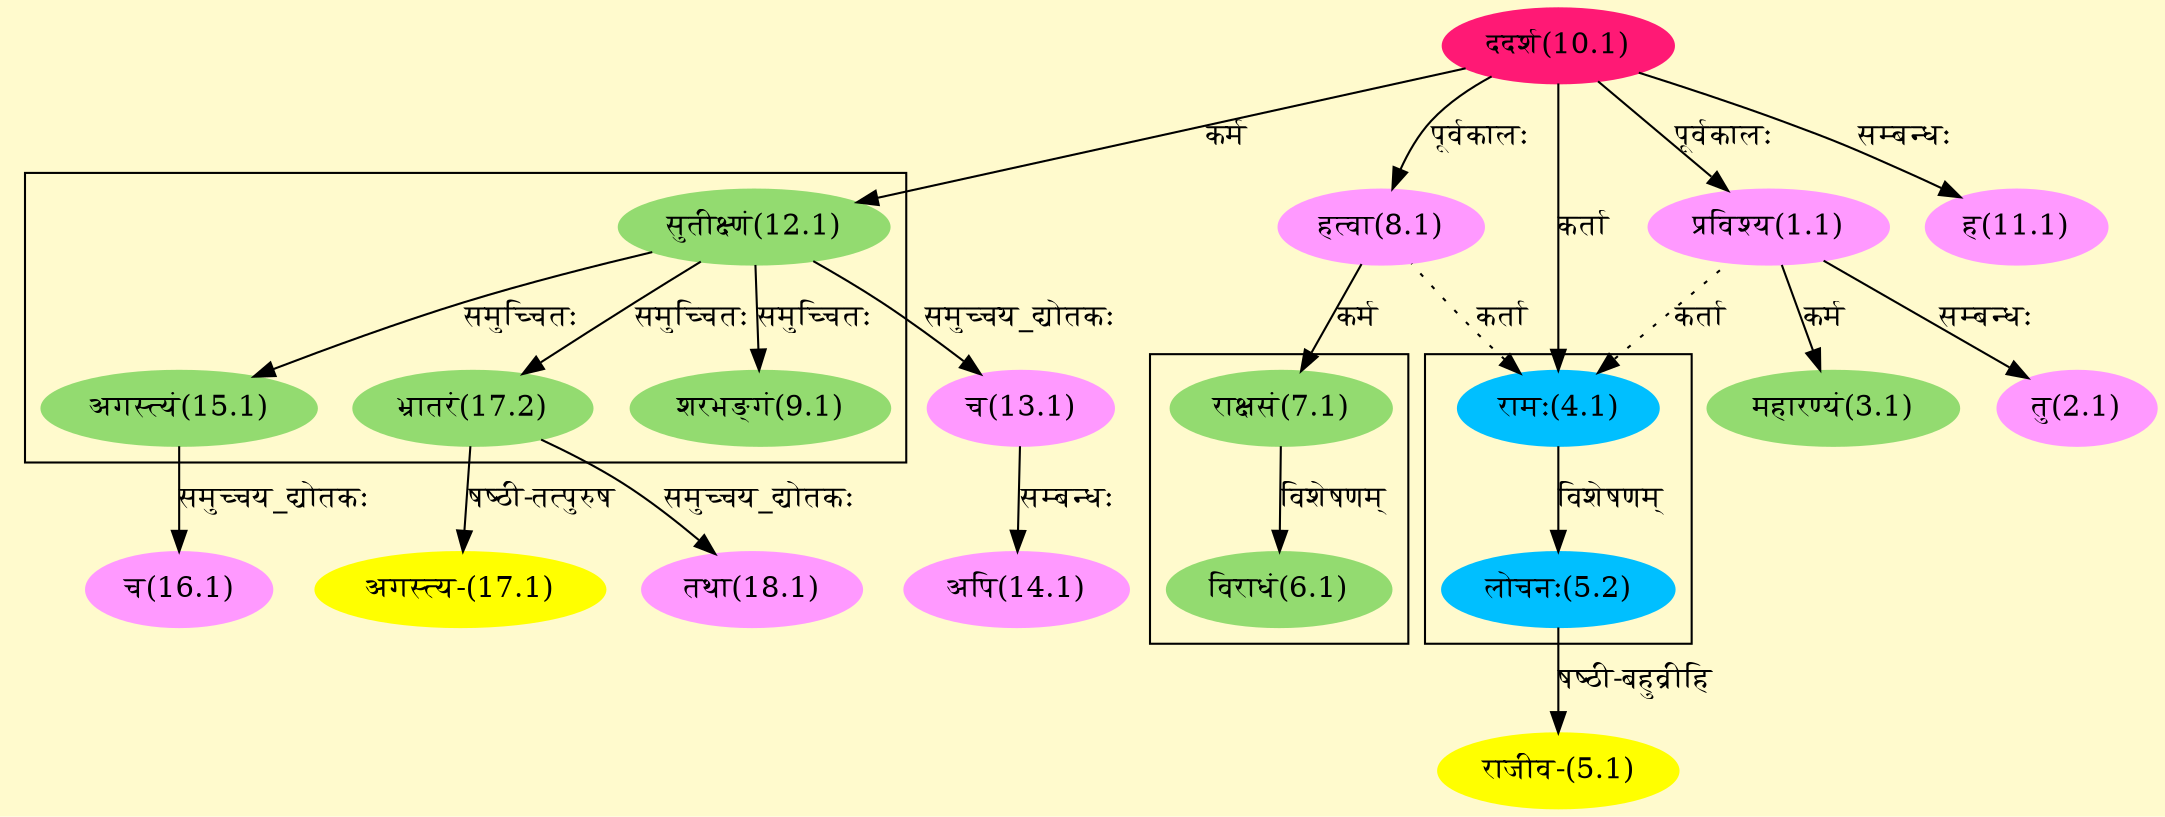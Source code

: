 digraph G{
rankdir=BT;
 compound=true;
 bgcolor="lemonchiffon1";

subgraph cluster_1{
Node5_2 [style=filled, color="#00BFFF" label = "लोचनः(5.2)"]
Node4_1 [style=filled, color="#00BFFF" label = "रामः(4.1)"]

}

subgraph cluster_2{
Node6_1 [style=filled, color="#93DB70" label = "विराधं(6.1)"]
Node7_1 [style=filled, color="#93DB70" label = "राक्षसं(7.1)"]

}

subgraph cluster_3{
Node9_1 [style=filled, color="#93DB70" label = "शरभङ्गं(9.1)"]
Node12_1 [style=filled, color="#93DB70" label = "सुतीक्ष्णं(12.1)"]
Node15_1 [style=filled, color="#93DB70" label = "अगस्त्यं(15.1)"]
Node17_2 [style=filled, color="#93DB70" label = "भ्रातरं(17.2)"]

}
Node1_1 [style=filled, color="#FF99FF" label = "प्रविश्य(1.1)"]
Node10_1 [style=filled, color="#FF1975" label = "ददर्श(10.1)"]
Node2_1 [style=filled, color="#FF99FF" label = "तु(2.1)"]
Node3_1 [style=filled, color="#93DB70" label = "महारण्यं(3.1)"]
Node4_1 [style=filled, color="#00BFFF" label = "रामः(4.1)"]
Node8_1 [style=filled, color="#FF99FF" label = "हत्वा(8.1)"]
Node5_1 [style=filled, color="#FFFF00" label = "राजीव-(5.1)"]
Node5_2 [style=filled, color="#00BFFF" label = "लोचनः(5.2)"]
Node7_1 [style=filled, color="#93DB70" label = "राक्षसं(7.1)"]
Node [style=filled, color="" label = "()"]
Node11_1 [style=filled, color="#FF99FF" label = "ह(11.1)"]
Node12_1 [style=filled, color="#93DB70" label = "सुतीक्ष्णं(12.1)"]
Node13_1 [style=filled, color="#FF99FF" label = "च(13.1)"]
Node14_1 [style=filled, color="#FF99FF" label = "अपि(14.1)"]
Node16_1 [style=filled, color="#FF99FF" label = "च(16.1)"]
Node15_1 [style=filled, color="#93DB70" label = "अगस्त्यं(15.1)"]
Node17_1 [style=filled, color="#FFFF00" label = "अगस्त्य-(17.1)"]
Node17_2 [style=filled, color="#93DB70" label = "भ्रातरं(17.2)"]
Node18_1 [style=filled, color="#FF99FF" label = "तथा(18.1)"]
/* Start of Relations section */

Node1_1 -> Node10_1 [  label="पूर्वकालः"  dir="back" ]
Node2_1 -> Node1_1 [  label="सम्बन्धः"  dir="back" ]
Node3_1 -> Node1_1 [  label="कर्म"  dir="back" ]
Node4_1 -> Node10_1 [  label="कर्ता"  dir="back" ]
Node4_1 -> Node8_1 [ style=dotted label="कर्ता"  dir="back" ]
Node4_1 -> Node1_1 [ style=dotted label="कर्ता"  dir="back" ]
Node5_1 -> Node5_2 [  label="षष्ठी-बहुव्रीहि"  dir="back" ]
Node5_2 -> Node4_1 [  label="विशेषणम्"  dir="back" ]
Node6_1 -> Node7_1 [  label="विशेषणम्"  dir="back" ]
Node7_1 -> Node8_1 [  label="कर्म"  dir="back" ]
Node8_1 -> Node10_1 [  label="पूर्वकालः"  dir="back" ]
Node9_1 -> Node12_1 [  label="समुच्चितः"  dir="back" ]
Node11_1 -> Node10_1 [  label="सम्बन्धः"  dir="back" ]
Node12_1 -> Node10_1 [  label="कर्म"  dir="back" ]
Node13_1 -> Node12_1 [  label="समुच्चय_द्योतकः"  dir="back" ]
Node14_1 -> Node13_1 [  label="सम्बन्धः"  dir="back" ]
Node15_1 -> Node12_1 [  label="समुच्चितः"  dir="back" ]
Node16_1 -> Node15_1 [  label="समुच्चय_द्योतकः"  dir="back" ]
Node17_1 -> Node17_2 [  label="षष्ठी-तत्पुरुष"  dir="back" ]
Node17_2 -> Node12_1 [  label="समुच्चितः"  dir="back" ]
Node18_1 -> Node17_2 [  label="समुच्चय_द्योतकः"  dir="back" ]
}
